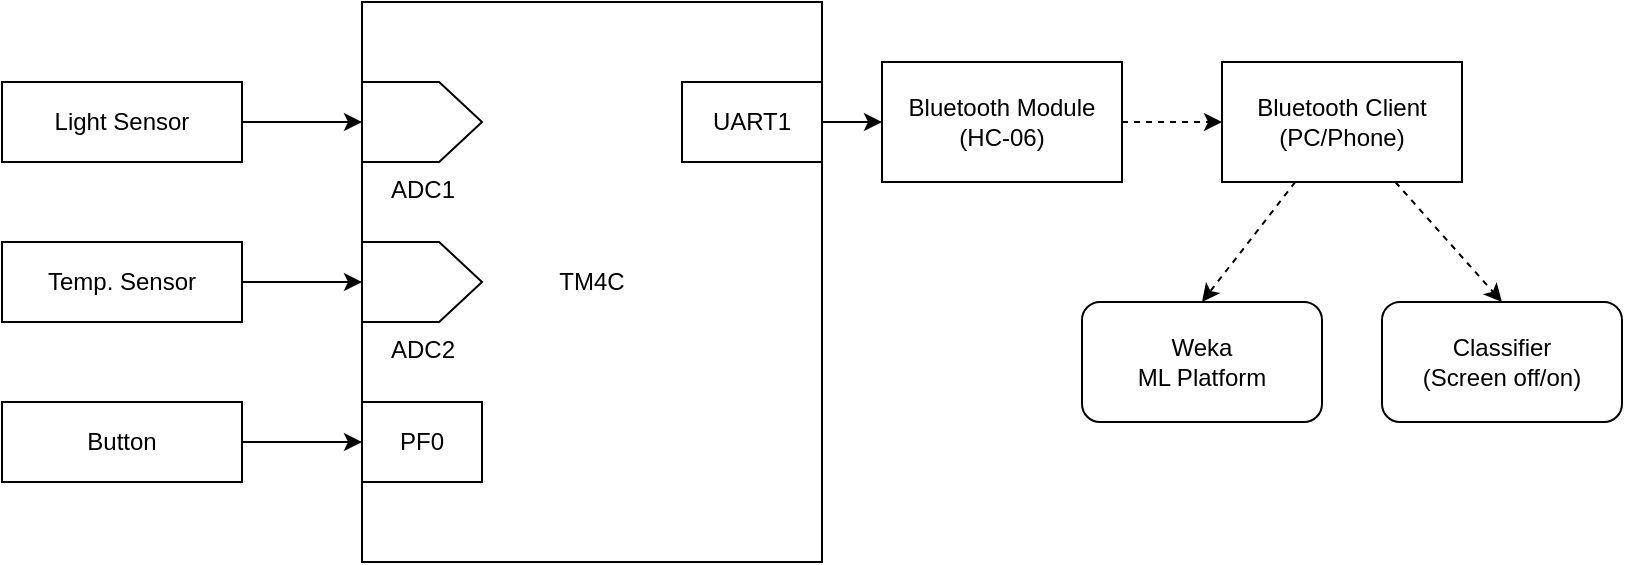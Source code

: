 <mxfile version="15.9.1" type="device"><diagram id="JyBPBdX3-_BgseMrVc97" name="Page-1"><mxGraphModel dx="1422" dy="772" grid="1" gridSize="10" guides="1" tooltips="1" connect="1" arrows="1" fold="1" page="1" pageScale="1" pageWidth="850" pageHeight="1100" math="0" shadow="0"><root><mxCell id="0"/><mxCell id="1" parent="0"/><mxCell id="tUyF66aZgPI8lFqWKihE-5" value="TM4C" style="rounded=0;whiteSpace=wrap;html=1;" vertex="1" parent="1"><mxGeometry x="260" y="160" width="230" height="280" as="geometry"/></mxCell><mxCell id="tUyF66aZgPI8lFqWKihE-7" style="edgeStyle=orthogonalEdgeStyle;rounded=0;orthogonalLoop=1;jettySize=auto;html=1;" edge="1" parent="1" source="tUyF66aZgPI8lFqWKihE-1" target="tUyF66aZgPI8lFqWKihE-4"><mxGeometry relative="1" as="geometry"/></mxCell><mxCell id="tUyF66aZgPI8lFqWKihE-1" value="Light Sensor" style="rounded=0;whiteSpace=wrap;html=1;" vertex="1" parent="1"><mxGeometry x="80" y="200" width="120" height="40" as="geometry"/></mxCell><mxCell id="tUyF66aZgPI8lFqWKihE-8" style="edgeStyle=orthogonalEdgeStyle;rounded=0;orthogonalLoop=1;jettySize=auto;html=1;entryX=0;entryY=0.5;entryDx=0;entryDy=0;entryPerimeter=0;" edge="1" parent="1" source="tUyF66aZgPI8lFqWKihE-3" target="tUyF66aZgPI8lFqWKihE-6"><mxGeometry relative="1" as="geometry"/></mxCell><mxCell id="tUyF66aZgPI8lFqWKihE-3" value="Temp. Sensor" style="rounded=0;whiteSpace=wrap;html=1;" vertex="1" parent="1"><mxGeometry x="80" y="280" width="120" height="40" as="geometry"/></mxCell><mxCell id="tUyF66aZgPI8lFqWKihE-4" value="ADC1" style="verticalLabelPosition=bottom;shadow=0;dashed=0;align=center;html=1;verticalAlign=top;shape=mxgraph.electrical.abstract.dac;" vertex="1" parent="1"><mxGeometry x="260" y="200" width="60" height="40" as="geometry"/></mxCell><mxCell id="tUyF66aZgPI8lFqWKihE-6" value="ADC2" style="verticalLabelPosition=bottom;shadow=0;dashed=0;align=center;html=1;verticalAlign=top;shape=mxgraph.electrical.abstract.dac;" vertex="1" parent="1"><mxGeometry x="260" y="280" width="60" height="40" as="geometry"/></mxCell><mxCell id="tUyF66aZgPI8lFqWKihE-11" style="edgeStyle=orthogonalEdgeStyle;rounded=0;orthogonalLoop=1;jettySize=auto;html=1;entryX=0;entryY=0.5;entryDx=0;entryDy=0;" edge="1" parent="1" source="tUyF66aZgPI8lFqWKihE-9" target="tUyF66aZgPI8lFqWKihE-10"><mxGeometry relative="1" as="geometry"/></mxCell><mxCell id="tUyF66aZgPI8lFqWKihE-9" value="UART1" style="rounded=0;whiteSpace=wrap;html=1;" vertex="1" parent="1"><mxGeometry x="420" y="200" width="70" height="40" as="geometry"/></mxCell><mxCell id="tUyF66aZgPI8lFqWKihE-13" style="edgeStyle=orthogonalEdgeStyle;rounded=0;orthogonalLoop=1;jettySize=auto;html=1;dashed=1;" edge="1" parent="1" source="tUyF66aZgPI8lFqWKihE-10" target="tUyF66aZgPI8lFqWKihE-12"><mxGeometry relative="1" as="geometry"/></mxCell><mxCell id="tUyF66aZgPI8lFqWKihE-10" value="Bluetooth Module&lt;br&gt;(HC-06)" style="rounded=0;whiteSpace=wrap;html=1;" vertex="1" parent="1"><mxGeometry x="520" y="190" width="120" height="60" as="geometry"/></mxCell><mxCell id="tUyF66aZgPI8lFqWKihE-16" style="rounded=0;orthogonalLoop=1;jettySize=auto;html=1;entryX=0.5;entryY=0;entryDx=0;entryDy=0;dashed=1;" edge="1" parent="1" source="tUyF66aZgPI8lFqWKihE-12" target="tUyF66aZgPI8lFqWKihE-14"><mxGeometry relative="1" as="geometry"/></mxCell><mxCell id="tUyF66aZgPI8lFqWKihE-17" style="edgeStyle=none;rounded=0;orthogonalLoop=1;jettySize=auto;html=1;entryX=0.5;entryY=0;entryDx=0;entryDy=0;dashed=1;" edge="1" parent="1" source="tUyF66aZgPI8lFqWKihE-12" target="tUyF66aZgPI8lFqWKihE-15"><mxGeometry relative="1" as="geometry"/></mxCell><mxCell id="tUyF66aZgPI8lFqWKihE-12" value="Bluetooth Client&lt;br&gt;(PC/Phone)" style="rounded=0;whiteSpace=wrap;html=1;" vertex="1" parent="1"><mxGeometry x="690" y="190" width="120" height="60" as="geometry"/></mxCell><mxCell id="tUyF66aZgPI8lFqWKihE-14" value="Weka&lt;br&gt;ML Platform" style="rounded=1;whiteSpace=wrap;html=1;" vertex="1" parent="1"><mxGeometry x="620" y="310" width="120" height="60" as="geometry"/></mxCell><mxCell id="tUyF66aZgPI8lFqWKihE-15" value="Classifier&lt;br&gt;(Screen off/on)" style="rounded=1;whiteSpace=wrap;html=1;" vertex="1" parent="1"><mxGeometry x="770" y="310" width="120" height="60" as="geometry"/></mxCell><mxCell id="tUyF66aZgPI8lFqWKihE-20" style="edgeStyle=none;rounded=0;orthogonalLoop=1;jettySize=auto;html=1;" edge="1" parent="1" source="tUyF66aZgPI8lFqWKihE-18" target="tUyF66aZgPI8lFqWKihE-19"><mxGeometry relative="1" as="geometry"/></mxCell><mxCell id="tUyF66aZgPI8lFqWKihE-18" value="Button" style="rounded=0;whiteSpace=wrap;html=1;" vertex="1" parent="1"><mxGeometry x="80" y="360" width="120" height="40" as="geometry"/></mxCell><mxCell id="tUyF66aZgPI8lFqWKihE-19" value="PF0" style="rounded=0;whiteSpace=wrap;html=1;" vertex="1" parent="1"><mxGeometry x="260" y="360" width="60" height="40" as="geometry"/></mxCell></root></mxGraphModel></diagram></mxfile>